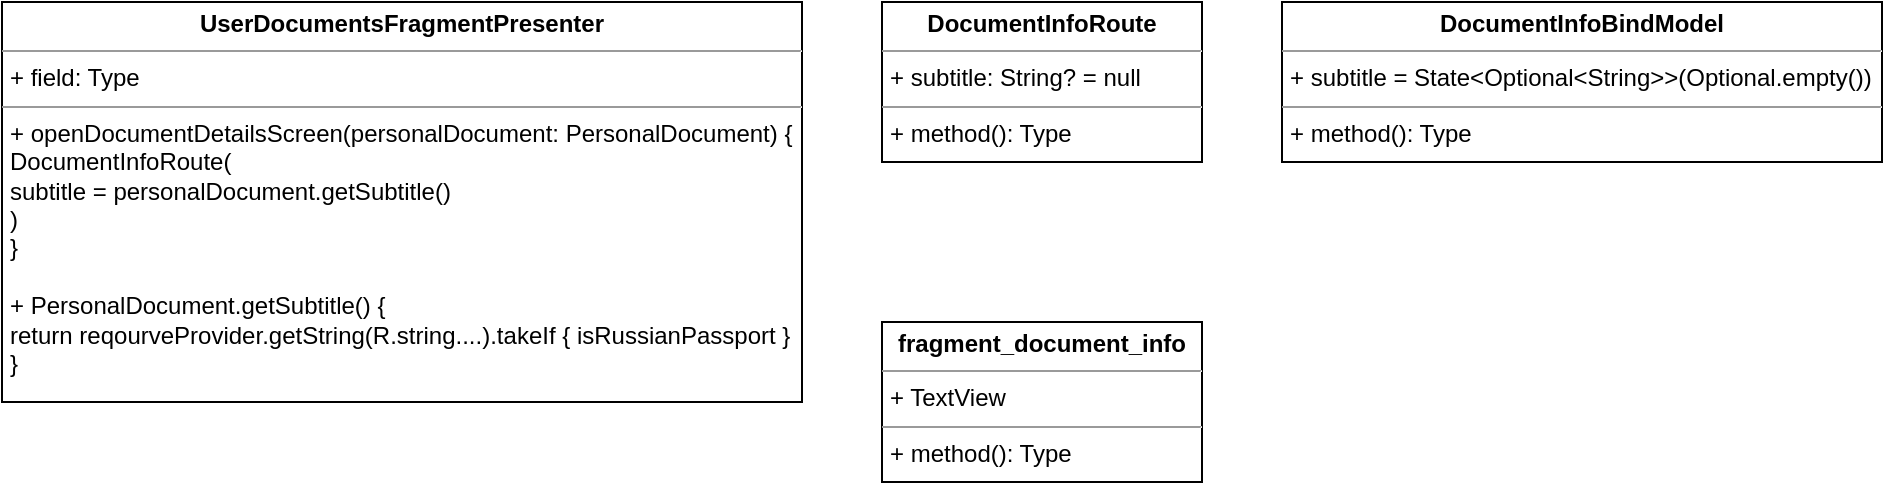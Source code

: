 <mxfile version="20.1.1" type="github">
  <diagram id="gWVzGPQjn2zDsp72pqYC" name="Page-1">
    <mxGraphModel dx="757" dy="480" grid="1" gridSize="10" guides="1" tooltips="1" connect="1" arrows="1" fold="1" page="1" pageScale="1" pageWidth="827" pageHeight="1169" math="0" shadow="0">
      <root>
        <mxCell id="0" />
        <mxCell id="1" parent="0" />
        <mxCell id="rqU30VaZS2W21N0QK3EW-1" value="&lt;p style=&quot;margin:0px;margin-top:4px;text-align:center;&quot;&gt;&lt;b&gt;DocumentInfoRoute&lt;/b&gt;&lt;/p&gt;&lt;hr size=&quot;1&quot;&gt;&lt;p style=&quot;margin:0px;margin-left:4px;&quot;&gt;+ subtitle: String? = null&lt;br&gt;&lt;/p&gt;&lt;hr size=&quot;1&quot;&gt;&lt;p style=&quot;margin:0px;margin-left:4px;&quot;&gt;+ method(): Type&lt;/p&gt;" style="verticalAlign=top;align=left;overflow=fill;fontSize=12;fontFamily=Helvetica;html=1;" vertex="1" parent="1">
          <mxGeometry x="560" y="120" width="160" height="80" as="geometry" />
        </mxCell>
        <mxCell id="rqU30VaZS2W21N0QK3EW-2" value="&lt;p style=&quot;margin:0px;margin-top:4px;text-align:center;&quot;&gt;&lt;b&gt;UserDocumentsFragmentPresenter&lt;/b&gt;&lt;/p&gt;&lt;hr size=&quot;1&quot;&gt;&lt;p style=&quot;margin:0px;margin-left:4px;&quot;&gt;+ field: Type&lt;/p&gt;&lt;hr size=&quot;1&quot;&gt;&lt;p style=&quot;margin:0px;margin-left:4px;&quot;&gt;+ openDocumentDetailsScreen(personalDocument: PersonalDocument) {&lt;/p&gt;&lt;p style=&quot;margin:0px;margin-left:4px;&quot;&gt;DocumentInfoRoute(&lt;/p&gt;&lt;p style=&quot;margin:0px;margin-left:4px;&quot;&gt;subtitle = personalDocument.getSubtitle()&lt;/p&gt;&lt;p style=&quot;margin:0px;margin-left:4px;&quot;&gt;)&lt;br&gt;&lt;/p&gt;&lt;p style=&quot;margin:0px;margin-left:4px;&quot;&gt;}&lt;/p&gt;&lt;p style=&quot;margin:0px;margin-left:4px;&quot;&gt;&lt;br&gt;&lt;/p&gt;&lt;p style=&quot;margin:0px;margin-left:4px;&quot;&gt;+ PersonalDocument.getSubtitle() {&lt;/p&gt;&lt;p style=&quot;margin:0px;margin-left:4px;&quot;&gt;return reqourveProvider.getString(R.string....).takeIf { isRussianPassport }&lt;br&gt;&lt;/p&gt;&lt;p style=&quot;margin:0px;margin-left:4px;&quot;&gt;}&lt;br&gt;&lt;/p&gt;" style="verticalAlign=top;align=left;overflow=fill;fontSize=12;fontFamily=Helvetica;html=1;" vertex="1" parent="1">
          <mxGeometry x="120" y="120" width="400" height="200" as="geometry" />
        </mxCell>
        <mxCell id="rqU30VaZS2W21N0QK3EW-3" value="&lt;p style=&quot;margin:0px;margin-top:4px;text-align:center;&quot;&gt;&lt;b&gt;fragment_document_info&lt;/b&gt;&lt;/p&gt;&lt;hr size=&quot;1&quot;&gt;&lt;p style=&quot;margin:0px;margin-left:4px;&quot;&gt;+ TextView&lt;br&gt;&lt;/p&gt;&lt;hr size=&quot;1&quot;&gt;&lt;p style=&quot;margin:0px;margin-left:4px;&quot;&gt;+ method(): Type&lt;/p&gt;" style="verticalAlign=top;align=left;overflow=fill;fontSize=12;fontFamily=Helvetica;html=1;" vertex="1" parent="1">
          <mxGeometry x="560" y="280" width="160" height="80" as="geometry" />
        </mxCell>
        <mxCell id="rqU30VaZS2W21N0QK3EW-4" value="&lt;p style=&quot;margin:0px;margin-top:4px;text-align:center;&quot;&gt;&lt;b&gt;DocumentInfoBindModel&lt;/b&gt;&lt;/p&gt;&lt;hr size=&quot;1&quot;&gt;&lt;p style=&quot;margin:0px;margin-left:4px;&quot;&gt;+ subtitle = State&amp;lt;Optional&amp;lt;String&amp;gt;&amp;gt;(Optional.empty())&lt;br&gt;&lt;/p&gt;&lt;hr size=&quot;1&quot;&gt;&lt;p style=&quot;margin:0px;margin-left:4px;&quot;&gt;+ method(): Type&lt;/p&gt;" style="verticalAlign=top;align=left;overflow=fill;fontSize=12;fontFamily=Helvetica;html=1;" vertex="1" parent="1">
          <mxGeometry x="760" y="120" width="300" height="80" as="geometry" />
        </mxCell>
      </root>
    </mxGraphModel>
  </diagram>
</mxfile>

